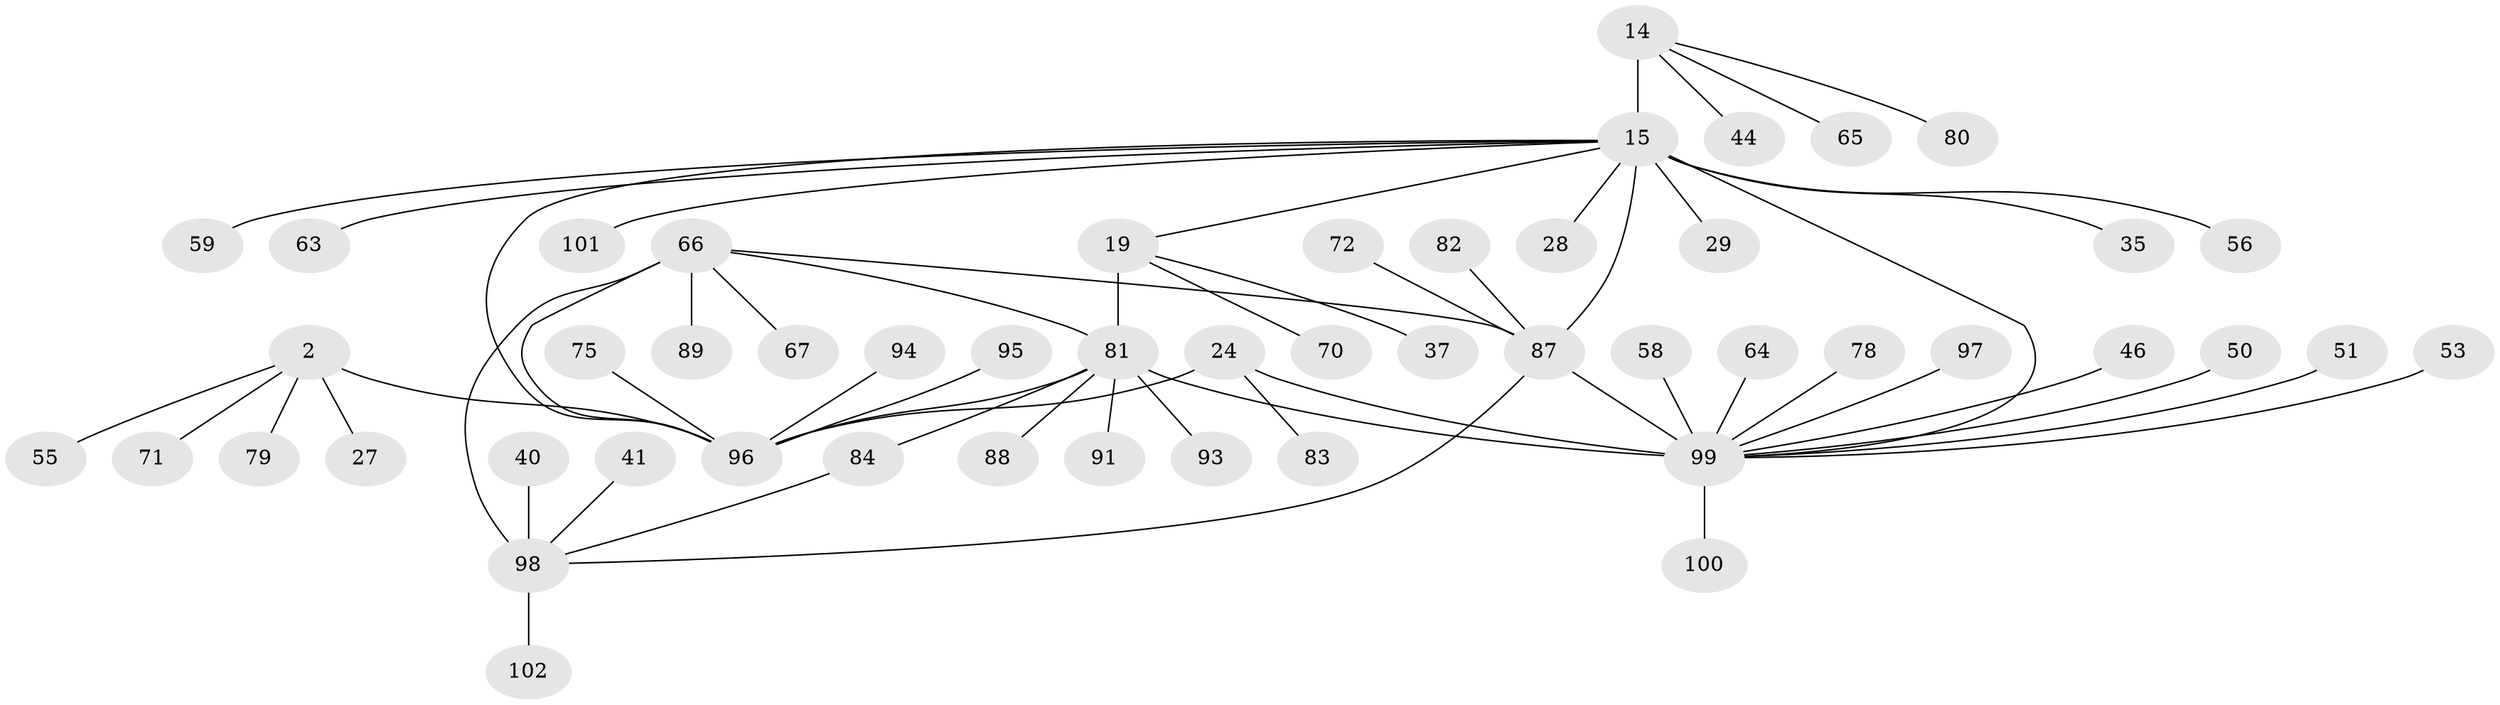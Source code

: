// original degree distribution, {6: 0.08823529411764706, 9: 0.049019607843137254, 8: 0.029411764705882353, 7: 0.029411764705882353, 10: 0.0196078431372549, 5: 0.0196078431372549, 4: 0.00980392156862745, 11: 0.00980392156862745, 1: 0.5980392156862745, 2: 0.10784313725490197, 3: 0.0392156862745098}
// Generated by graph-tools (version 1.1) at 2025/58/03/04/25 21:58:23]
// undirected, 51 vertices, 58 edges
graph export_dot {
graph [start="1"]
  node [color=gray90,style=filled];
  2 [super="+1"];
  14 [super="+13"];
  15 [super="+12"];
  19 [super="+18"];
  24 [super="+22"];
  27;
  28;
  29;
  35;
  37;
  40;
  41;
  44;
  46;
  50;
  51;
  53 [super="+31"];
  55;
  56;
  58;
  59;
  63;
  64;
  65;
  66 [super="+39+10+38+61"];
  67;
  70;
  71;
  72;
  75;
  78;
  79;
  80;
  81 [super="+74"];
  82 [super="+36+76"];
  83;
  84 [super="+68"];
  87 [super="+9+85"];
  88;
  89;
  91 [super="+69"];
  93 [super="+54"];
  94;
  95;
  96 [super="+5+43+52+73"];
  97 [super="+77"];
  98 [super="+47+8"];
  99 [super="+57+86+92+33+34+42"];
  100;
  101 [super="+90"];
  102;
  2 -- 27;
  2 -- 55;
  2 -- 71;
  2 -- 79;
  2 -- 96 [weight=6];
  14 -- 15 [weight=6];
  14 -- 44;
  14 -- 80;
  14 -- 65;
  15 -- 29;
  15 -- 35;
  15 -- 59;
  15 -- 19;
  15 -- 87 [weight=2];
  15 -- 56;
  15 -- 28;
  15 -- 63;
  15 -- 99 [weight=3];
  15 -- 101;
  15 -- 96;
  19 -- 37;
  19 -- 70;
  19 -- 81 [weight=6];
  24 -- 83;
  24 -- 99 [weight=6];
  24 -- 96;
  40 -- 98;
  41 -- 98;
  46 -- 99;
  50 -- 99;
  51 -- 99;
  53 -- 99;
  58 -- 99;
  64 -- 99;
  66 -- 96;
  66 -- 67;
  66 -- 87 [weight=2];
  66 -- 89;
  66 -- 81;
  66 -- 98 [weight=4];
  72 -- 87;
  75 -- 96;
  78 -- 99;
  81 -- 96;
  81 -- 99;
  81 -- 84;
  81 -- 88;
  81 -- 91;
  81 -- 93;
  82 -- 87;
  84 -- 98;
  87 -- 99 [weight=2];
  87 -- 98 [weight=2];
  94 -- 96;
  95 -- 96;
  97 -- 99;
  98 -- 102;
  99 -- 100;
}
